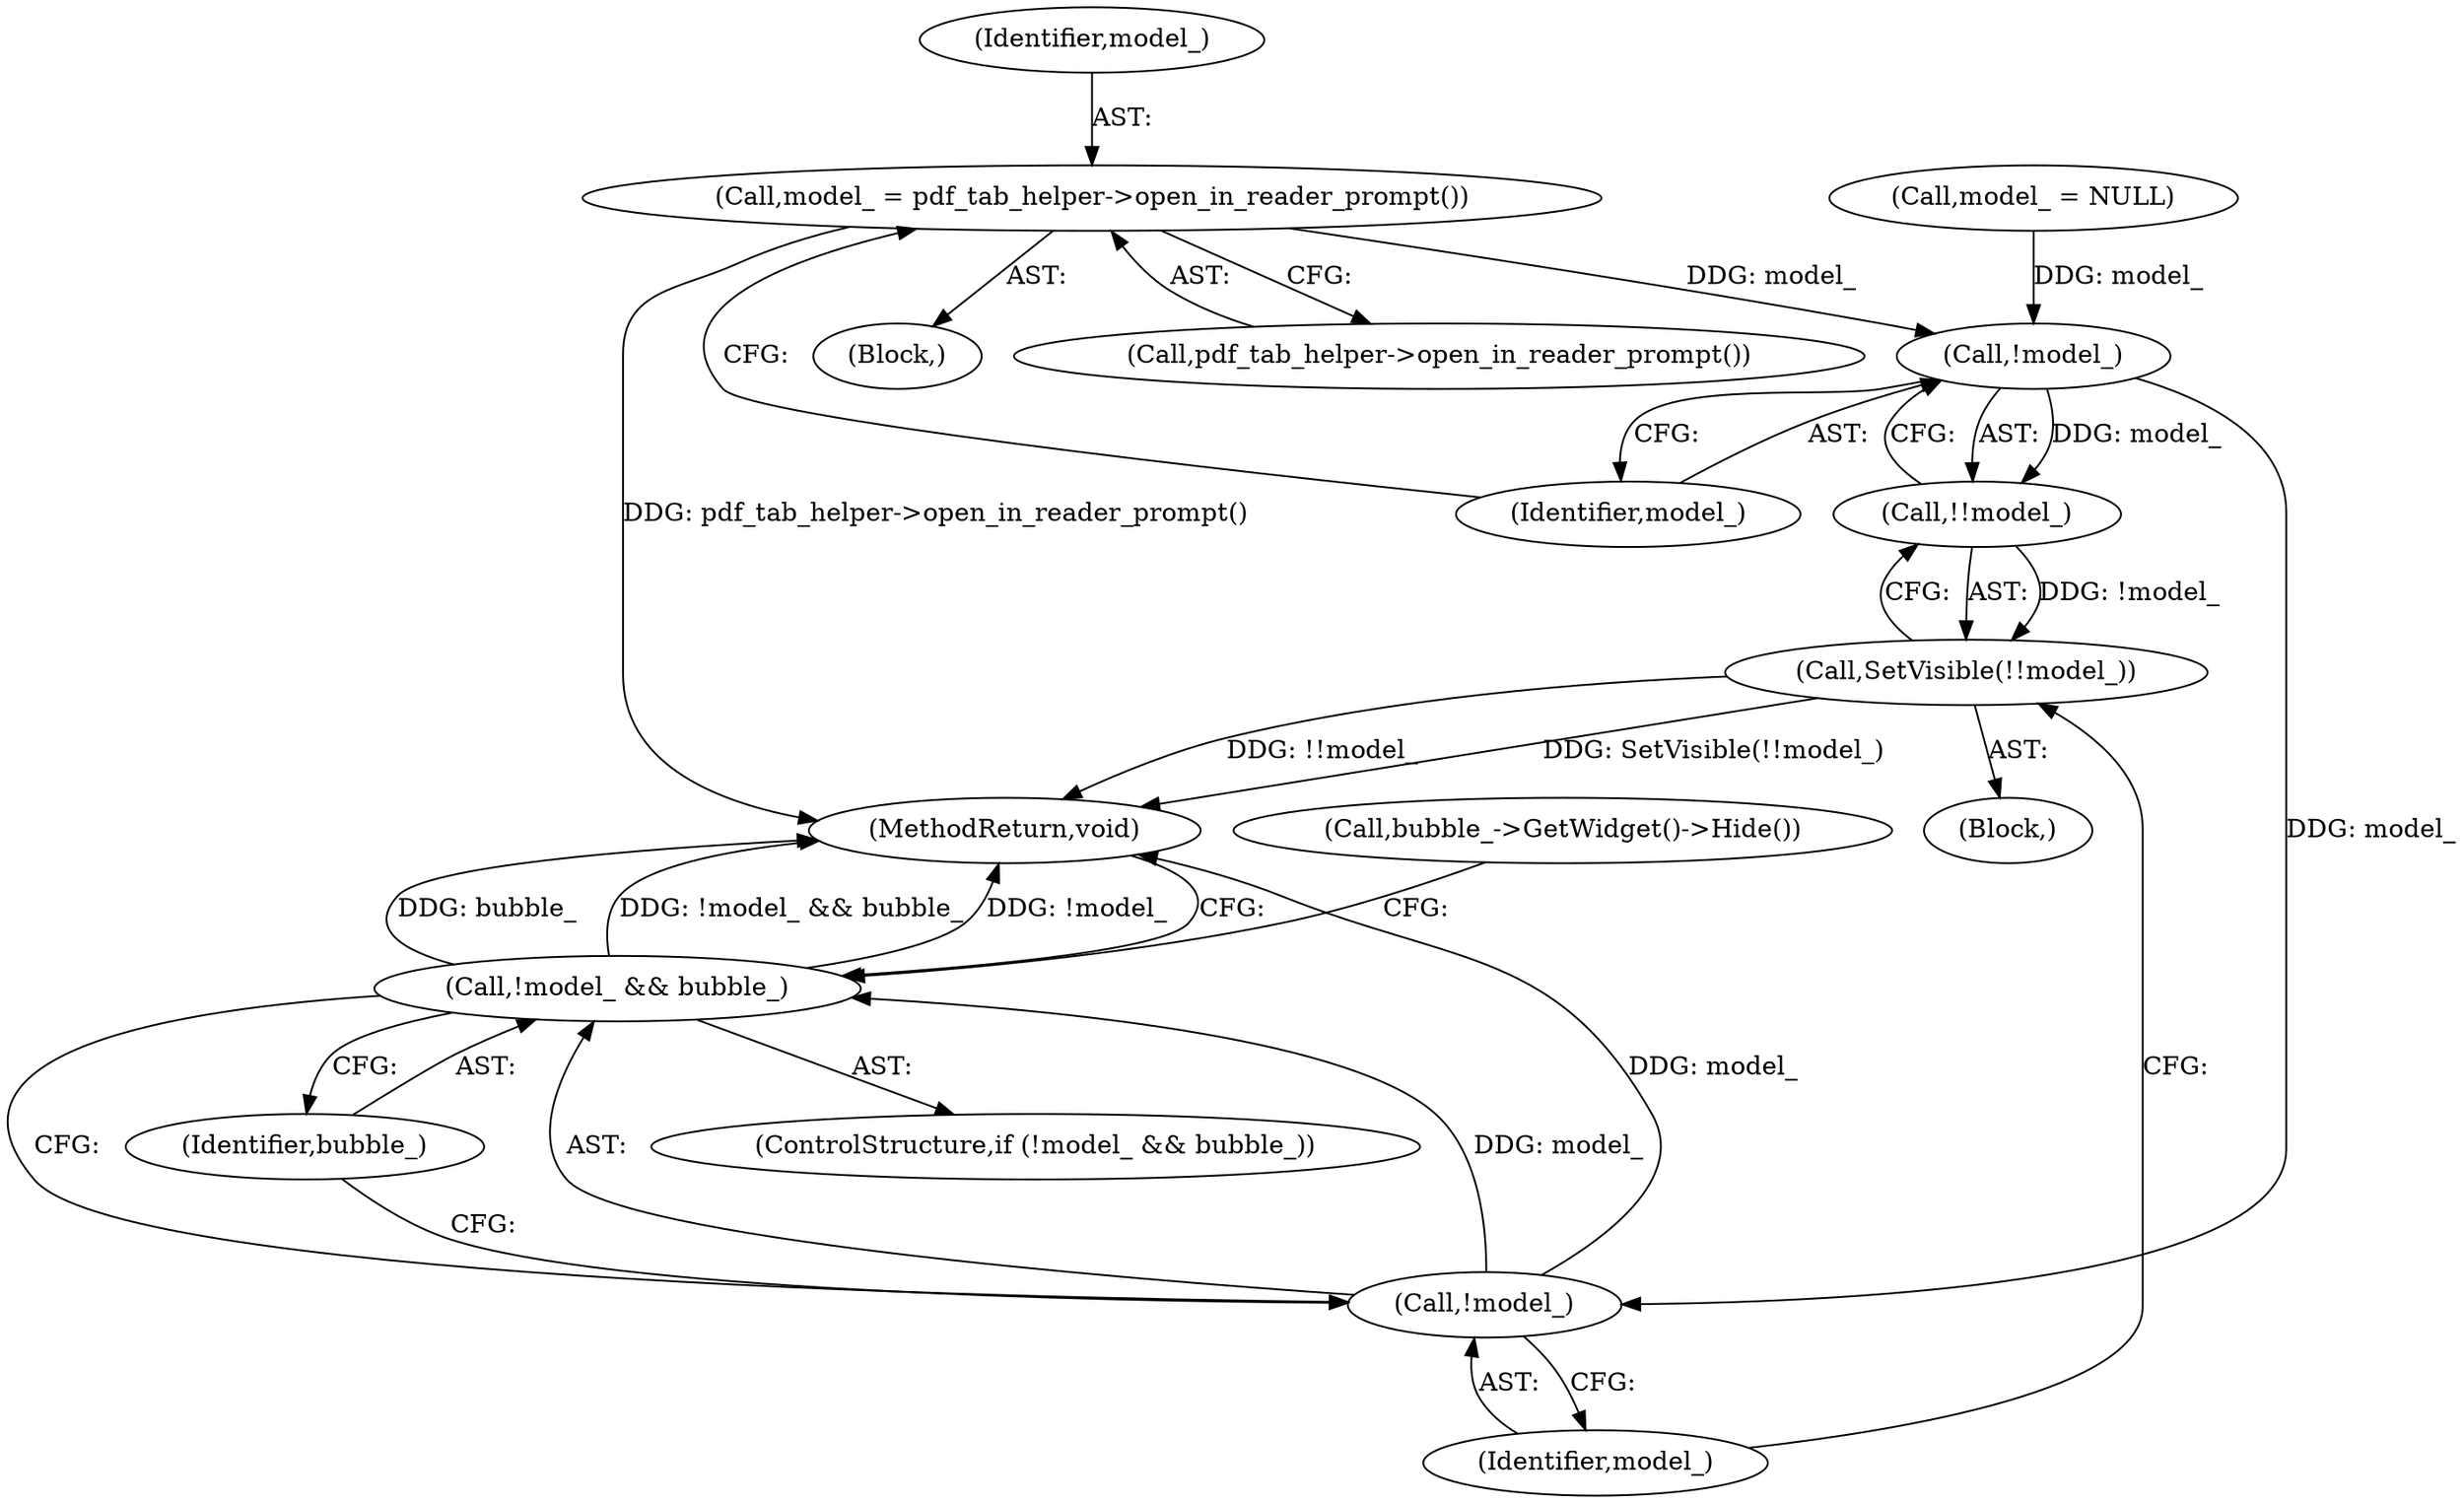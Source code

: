 digraph "0_Chrome_432eb007ad1d67d12d2a9d69a0f6e78b9efee9b1@API" {
"1000115" [label="(Call,model_ = pdf_tab_helper->open_in_reader_prompt())"];
"1000120" [label="(Call,!model_)"];
"1000119" [label="(Call,!!model_)"];
"1000118" [label="(Call,SetVisible(!!model_))"];
"1000124" [label="(Call,!model_)"];
"1000123" [label="(Call,!model_ && bubble_)"];
"1000116" [label="(Identifier,model_)"];
"1000122" [label="(ControlStructure,if (!model_ && bubble_))"];
"1000109" [label="(Block,)"];
"1000128" [label="(MethodReturn,void)"];
"1000127" [label="(Call,bubble_->GetWidget()->Hide())"];
"1000118" [label="(Call,SetVisible(!!model_))"];
"1000117" [label="(Call,pdf_tab_helper->open_in_reader_prompt())"];
"1000121" [label="(Identifier,model_)"];
"1000119" [label="(Call,!!model_)"];
"1000104" [label="(Call,model_ = NULL)"];
"1000103" [label="(Block,)"];
"1000120" [label="(Call,!model_)"];
"1000124" [label="(Call,!model_)"];
"1000125" [label="(Identifier,model_)"];
"1000126" [label="(Identifier,bubble_)"];
"1000123" [label="(Call,!model_ && bubble_)"];
"1000115" [label="(Call,model_ = pdf_tab_helper->open_in_reader_prompt())"];
"1000115" -> "1000109"  [label="AST: "];
"1000115" -> "1000117"  [label="CFG: "];
"1000116" -> "1000115"  [label="AST: "];
"1000117" -> "1000115"  [label="AST: "];
"1000121" -> "1000115"  [label="CFG: "];
"1000115" -> "1000128"  [label="DDG: pdf_tab_helper->open_in_reader_prompt()"];
"1000115" -> "1000120"  [label="DDG: model_"];
"1000120" -> "1000119"  [label="AST: "];
"1000120" -> "1000121"  [label="CFG: "];
"1000121" -> "1000120"  [label="AST: "];
"1000119" -> "1000120"  [label="CFG: "];
"1000120" -> "1000119"  [label="DDG: model_"];
"1000104" -> "1000120"  [label="DDG: model_"];
"1000120" -> "1000124"  [label="DDG: model_"];
"1000119" -> "1000118"  [label="AST: "];
"1000118" -> "1000119"  [label="CFG: "];
"1000119" -> "1000118"  [label="DDG: !model_"];
"1000118" -> "1000103"  [label="AST: "];
"1000125" -> "1000118"  [label="CFG: "];
"1000118" -> "1000128"  [label="DDG: SetVisible(!!model_)"];
"1000118" -> "1000128"  [label="DDG: !!model_"];
"1000124" -> "1000123"  [label="AST: "];
"1000124" -> "1000125"  [label="CFG: "];
"1000125" -> "1000124"  [label="AST: "];
"1000126" -> "1000124"  [label="CFG: "];
"1000123" -> "1000124"  [label="CFG: "];
"1000124" -> "1000128"  [label="DDG: model_"];
"1000124" -> "1000123"  [label="DDG: model_"];
"1000123" -> "1000122"  [label="AST: "];
"1000123" -> "1000126"  [label="CFG: "];
"1000126" -> "1000123"  [label="AST: "];
"1000127" -> "1000123"  [label="CFG: "];
"1000128" -> "1000123"  [label="CFG: "];
"1000123" -> "1000128"  [label="DDG: bubble_"];
"1000123" -> "1000128"  [label="DDG: !model_ && bubble_"];
"1000123" -> "1000128"  [label="DDG: !model_"];
}
